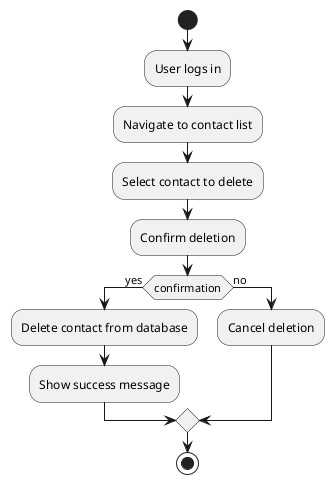 @startuml
start
:User logs in;
:Navigate to contact list;
:Select contact to delete;
:Confirm deletion;
if (confirmation) then (yes)
  :Delete contact from database;
  :Show success message;
else (no)
  :Cancel deletion;
endif
stop
@enduml
